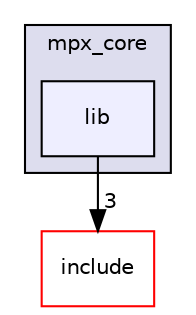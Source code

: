 digraph "/home/loudish/modustus-cs450/mpx-spring2017-modestus/mpx_core/lib" {
  compound=true
  node [ fontsize="10", fontname="Helvetica"];
  edge [ labelfontsize="10", labelfontname="Helvetica"];
  subgraph clusterdir_c7d74c6d2b184af75c765a147f90e5a0 {
    graph [ bgcolor="#ddddee", pencolor="black", label="mpx_core" fontname="Helvetica", fontsize="10", URL="dir_c7d74c6d2b184af75c765a147f90e5a0.html"]
  dir_85050832ce5e39fbdac1710c24253896 [shape=box, label="lib", style="filled", fillcolor="#eeeeff", pencolor="black", URL="dir_85050832ce5e39fbdac1710c24253896.html"];
  }
  dir_2b2cfc5bbf2f7ab54aab1325e138d170 [shape=box label="include" fillcolor="white" style="filled" color="red" URL="dir_2b2cfc5bbf2f7ab54aab1325e138d170.html"];
  dir_85050832ce5e39fbdac1710c24253896->dir_2b2cfc5bbf2f7ab54aab1325e138d170 [headlabel="3", labeldistance=1.5 headhref="dir_000007_000001.html"];
}
